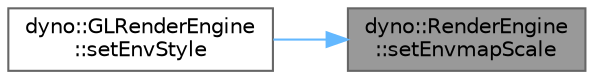 digraph "dyno::RenderEngine::setEnvmapScale"
{
 // LATEX_PDF_SIZE
  bgcolor="transparent";
  edge [fontname=Helvetica,fontsize=10,labelfontname=Helvetica,labelfontsize=10];
  node [fontname=Helvetica,fontsize=10,shape=box,height=0.2,width=0.4];
  rankdir="RL";
  Node1 [id="Node000001",label="dyno::RenderEngine\l::setEnvmapScale",height=0.2,width=0.4,color="gray40", fillcolor="grey60", style="filled", fontcolor="black",tooltip=" "];
  Node1 -> Node2 [id="edge1_Node000001_Node000002",dir="back",color="steelblue1",style="solid",tooltip=" "];
  Node2 [id="Node000002",label="dyno::GLRenderEngine\l::setEnvStyle",height=0.2,width=0.4,color="grey40", fillcolor="white", style="filled",URL="$classdyno_1_1_g_l_render_engine.html#aa5e8fe475e02d88a931f96e5e4bf5e09",tooltip=" "];
}
